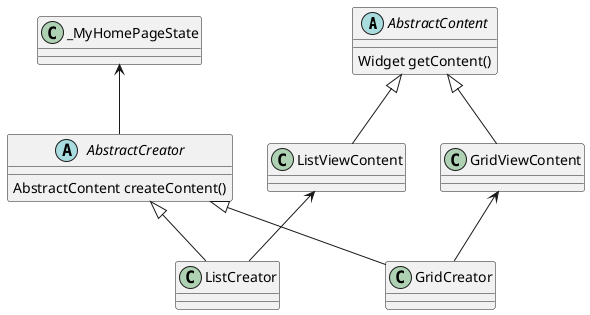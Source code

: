@startuml Factory Method

abstract class AbstractContent {
  Widget getContent()
}

class ListViewContent {}

class GridViewContent {}

abstract class AbstractCreator {
  AbstractContent createContent()
}

class ListCreator {}
class GridCreator {}

class _MyHomePageState {}

AbstractContent <|-- ListViewContent
AbstractContent <|-- GridViewContent

AbstractCreator <|-- ListCreator
AbstractCreator <|-- GridCreator

ListViewContent <-- ListCreator
GridViewContent <-- GridCreator

_MyHomePageState <-- AbstractCreator

@enduml